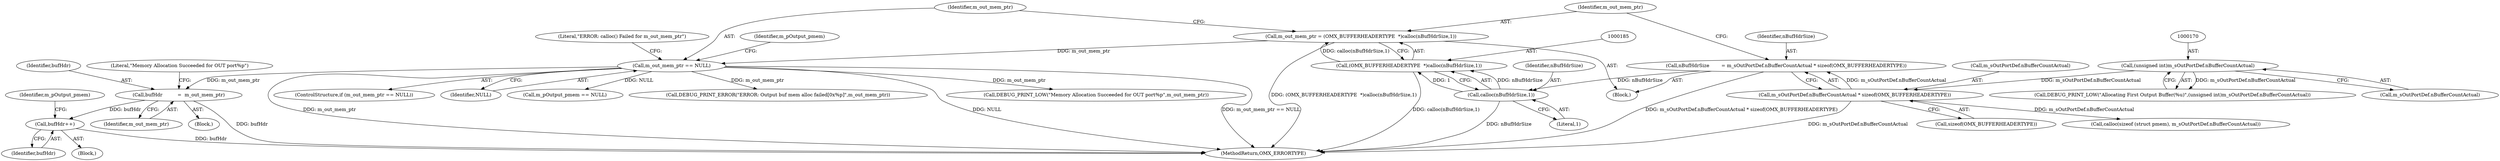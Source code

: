 digraph "0_Android_7558d03e6498e970b761aa44fff6b2c659202d95_2@pointer" {
"1000295" [label="(Call,bufHdr++)"];
"1000239" [label="(Call,bufHdr          =  m_out_mem_ptr)"];
"1000190" [label="(Call,m_out_mem_ptr == NULL)"];
"1000182" [label="(Call,m_out_mem_ptr = (OMX_BUFFERHEADERTYPE  *)calloc(nBufHdrSize,1))"];
"1000184" [label="(Call,(OMX_BUFFERHEADERTYPE  *)calloc(nBufHdrSize,1))"];
"1000186" [label="(Call,calloc(nBufHdrSize,1))"];
"1000174" [label="(Call,nBufHdrSize        = m_sOutPortDef.nBufferCountActual * sizeof(OMX_BUFFERHEADERTYPE))"];
"1000176" [label="(Call,m_sOutPortDef.nBufferCountActual * sizeof(OMX_BUFFERHEADERTYPE))"];
"1000169" [label="(Call,(unsigned int)m_sOutPortDef.nBufferCountActual)"];
"1000300" [label="(Identifier,m_pOutput_pmem)"];
"1000240" [label="(Identifier,bufHdr)"];
"1000295" [label="(Call,bufHdr++)"];
"1000651" [label="(MethodReturn,OMX_ERRORTYPE)"];
"1000243" [label="(Literal,\"Memory Allocation Succeeded for OUT port%p\")"];
"1000191" [label="(Identifier,m_out_mem_ptr)"];
"1000187" [label="(Identifier,nBufHdrSize)"];
"1000175" [label="(Identifier,nBufHdrSize)"];
"1000176" [label="(Call,m_sOutPortDef.nBufferCountActual * sizeof(OMX_BUFFERHEADERTYPE))"];
"1000199" [label="(Identifier,m_pOutput_pmem)"];
"1000177" [label="(Call,m_sOutPortDef.nBufferCountActual)"];
"1000169" [label="(Call,(unsigned int)m_sOutPortDef.nBufferCountActual)"];
"1000189" [label="(ControlStructure,if (m_out_mem_ptr == NULL))"];
"1000256" [label="(Block,)"];
"1000192" [label="(Identifier,NULL)"];
"1000209" [label="(Call,m_pOutput_pmem == NULL)"];
"1000296" [label="(Identifier,bufHdr)"];
"1000334" [label="(Call,DEBUG_PRINT_ERROR(\"ERROR: Output buf mem alloc failed[0x%p]\",m_out_mem_ptr))"];
"1000188" [label="(Literal,1)"];
"1000242" [label="(Call,DEBUG_PRINT_LOW(\"Memory Allocation Succeeded for OUT port%p\",m_out_mem_ptr))"];
"1000167" [label="(Call,DEBUG_PRINT_LOW(\"Allocating First Output Buffer(%u)\",(unsigned int)m_sOutPortDef.nBufferCountActual))"];
"1000159" [label="(Block,)"];
"1000174" [label="(Call,nBufHdrSize        = m_sOutPortDef.nBufferCountActual * sizeof(OMX_BUFFERHEADERTYPE))"];
"1000239" [label="(Call,bufHdr          =  m_out_mem_ptr)"];
"1000184" [label="(Call,(OMX_BUFFERHEADERTYPE  *)calloc(nBufHdrSize,1))"];
"1000190" [label="(Call,m_out_mem_ptr == NULL)"];
"1000195" [label="(Literal,\"ERROR: calloc() Failed for m_out_mem_ptr\")"];
"1000182" [label="(Call,m_out_mem_ptr = (OMX_BUFFERHEADERTYPE  *)calloc(nBufHdrSize,1))"];
"1000241" [label="(Identifier,m_out_mem_ptr)"];
"1000186" [label="(Call,calloc(nBufHdrSize,1))"];
"1000238" [label="(Block,)"];
"1000180" [label="(Call,sizeof(OMX_BUFFERHEADERTYPE))"];
"1000183" [label="(Identifier,m_out_mem_ptr)"];
"1000171" [label="(Call,m_sOutPortDef.nBufferCountActual)"];
"1000202" [label="(Call,calloc(sizeof (struct pmem), m_sOutPortDef.nBufferCountActual))"];
"1000295" -> "1000256"  [label="AST: "];
"1000295" -> "1000296"  [label="CFG: "];
"1000296" -> "1000295"  [label="AST: "];
"1000300" -> "1000295"  [label="CFG: "];
"1000295" -> "1000651"  [label="DDG: bufHdr"];
"1000239" -> "1000295"  [label="DDG: bufHdr"];
"1000239" -> "1000238"  [label="AST: "];
"1000239" -> "1000241"  [label="CFG: "];
"1000240" -> "1000239"  [label="AST: "];
"1000241" -> "1000239"  [label="AST: "];
"1000243" -> "1000239"  [label="CFG: "];
"1000239" -> "1000651"  [label="DDG: bufHdr"];
"1000190" -> "1000239"  [label="DDG: m_out_mem_ptr"];
"1000190" -> "1000189"  [label="AST: "];
"1000190" -> "1000192"  [label="CFG: "];
"1000191" -> "1000190"  [label="AST: "];
"1000192" -> "1000190"  [label="AST: "];
"1000195" -> "1000190"  [label="CFG: "];
"1000199" -> "1000190"  [label="CFG: "];
"1000190" -> "1000651"  [label="DDG: m_out_mem_ptr == NULL"];
"1000190" -> "1000651"  [label="DDG: m_out_mem_ptr"];
"1000190" -> "1000651"  [label="DDG: NULL"];
"1000182" -> "1000190"  [label="DDG: m_out_mem_ptr"];
"1000190" -> "1000209"  [label="DDG: NULL"];
"1000190" -> "1000242"  [label="DDG: m_out_mem_ptr"];
"1000190" -> "1000334"  [label="DDG: m_out_mem_ptr"];
"1000182" -> "1000159"  [label="AST: "];
"1000182" -> "1000184"  [label="CFG: "];
"1000183" -> "1000182"  [label="AST: "];
"1000184" -> "1000182"  [label="AST: "];
"1000191" -> "1000182"  [label="CFG: "];
"1000182" -> "1000651"  [label="DDG: (OMX_BUFFERHEADERTYPE  *)calloc(nBufHdrSize,1)"];
"1000184" -> "1000182"  [label="DDG: calloc(nBufHdrSize,1)"];
"1000184" -> "1000186"  [label="CFG: "];
"1000185" -> "1000184"  [label="AST: "];
"1000186" -> "1000184"  [label="AST: "];
"1000184" -> "1000651"  [label="DDG: calloc(nBufHdrSize,1)"];
"1000186" -> "1000184"  [label="DDG: nBufHdrSize"];
"1000186" -> "1000184"  [label="DDG: 1"];
"1000186" -> "1000188"  [label="CFG: "];
"1000187" -> "1000186"  [label="AST: "];
"1000188" -> "1000186"  [label="AST: "];
"1000186" -> "1000651"  [label="DDG: nBufHdrSize"];
"1000174" -> "1000186"  [label="DDG: nBufHdrSize"];
"1000174" -> "1000159"  [label="AST: "];
"1000174" -> "1000176"  [label="CFG: "];
"1000175" -> "1000174"  [label="AST: "];
"1000176" -> "1000174"  [label="AST: "];
"1000183" -> "1000174"  [label="CFG: "];
"1000174" -> "1000651"  [label="DDG: m_sOutPortDef.nBufferCountActual * sizeof(OMX_BUFFERHEADERTYPE)"];
"1000176" -> "1000174"  [label="DDG: m_sOutPortDef.nBufferCountActual"];
"1000176" -> "1000180"  [label="CFG: "];
"1000177" -> "1000176"  [label="AST: "];
"1000180" -> "1000176"  [label="AST: "];
"1000176" -> "1000651"  [label="DDG: m_sOutPortDef.nBufferCountActual"];
"1000169" -> "1000176"  [label="DDG: m_sOutPortDef.nBufferCountActual"];
"1000176" -> "1000202"  [label="DDG: m_sOutPortDef.nBufferCountActual"];
"1000169" -> "1000167"  [label="AST: "];
"1000169" -> "1000171"  [label="CFG: "];
"1000170" -> "1000169"  [label="AST: "];
"1000171" -> "1000169"  [label="AST: "];
"1000167" -> "1000169"  [label="CFG: "];
"1000169" -> "1000167"  [label="DDG: m_sOutPortDef.nBufferCountActual"];
}
